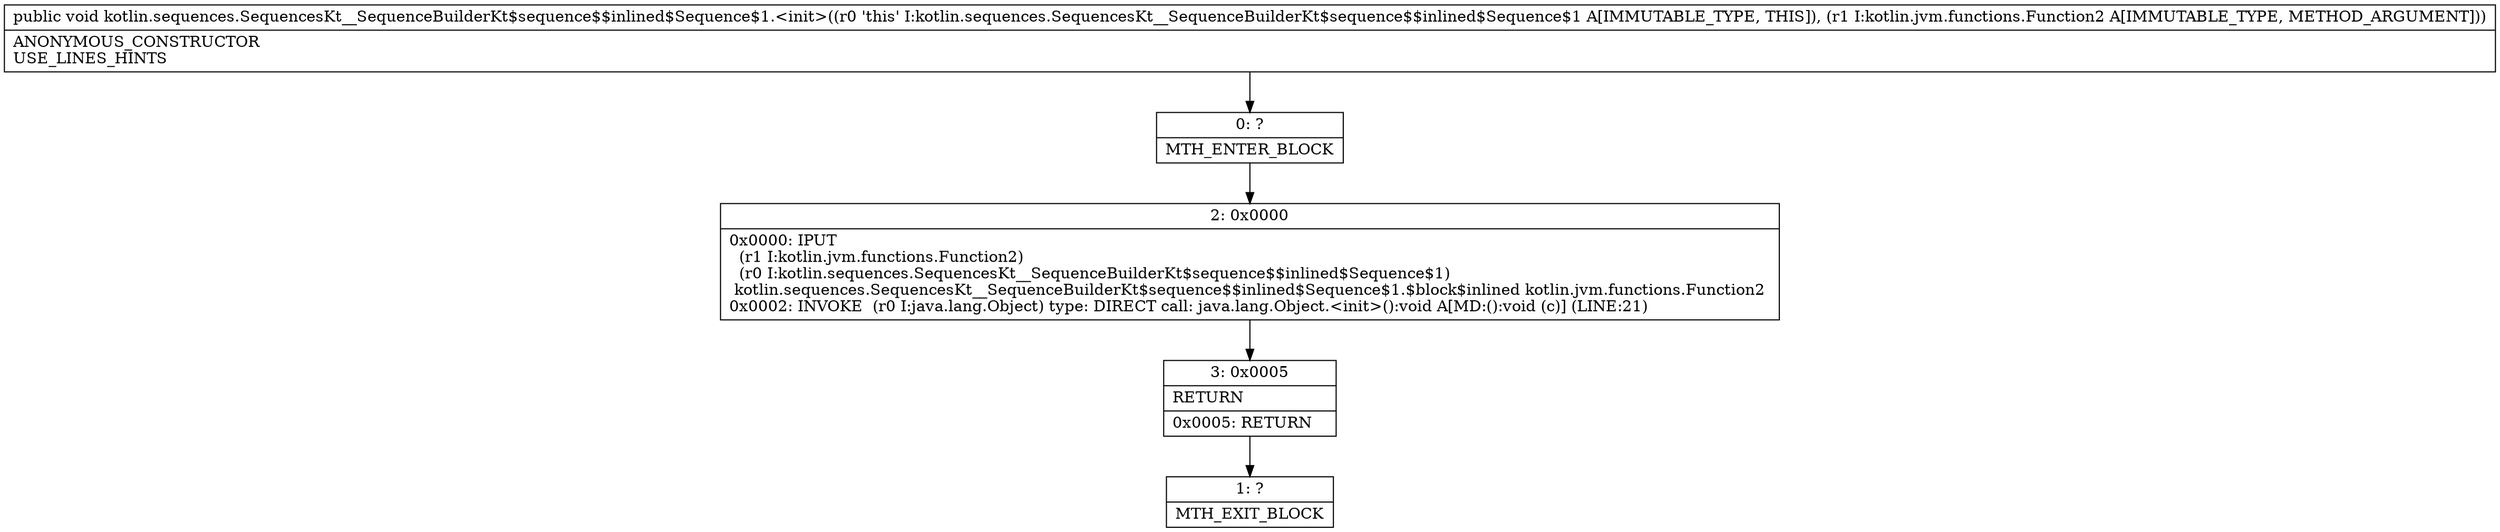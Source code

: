 digraph "CFG forkotlin.sequences.SequencesKt__SequenceBuilderKt$sequence$$inlined$Sequence$1.\<init\>(Lkotlin\/jvm\/functions\/Function2;)V" {
Node_0 [shape=record,label="{0\:\ ?|MTH_ENTER_BLOCK\l}"];
Node_2 [shape=record,label="{2\:\ 0x0000|0x0000: IPUT  \l  (r1 I:kotlin.jvm.functions.Function2)\l  (r0 I:kotlin.sequences.SequencesKt__SequenceBuilderKt$sequence$$inlined$Sequence$1)\l kotlin.sequences.SequencesKt__SequenceBuilderKt$sequence$$inlined$Sequence$1.$block$inlined kotlin.jvm.functions.Function2 \l0x0002: INVOKE  (r0 I:java.lang.Object) type: DIRECT call: java.lang.Object.\<init\>():void A[MD:():void (c)] (LINE:21)\l}"];
Node_3 [shape=record,label="{3\:\ 0x0005|RETURN\l|0x0005: RETURN   \l}"];
Node_1 [shape=record,label="{1\:\ ?|MTH_EXIT_BLOCK\l}"];
MethodNode[shape=record,label="{public void kotlin.sequences.SequencesKt__SequenceBuilderKt$sequence$$inlined$Sequence$1.\<init\>((r0 'this' I:kotlin.sequences.SequencesKt__SequenceBuilderKt$sequence$$inlined$Sequence$1 A[IMMUTABLE_TYPE, THIS]), (r1 I:kotlin.jvm.functions.Function2 A[IMMUTABLE_TYPE, METHOD_ARGUMENT]))  | ANONYMOUS_CONSTRUCTOR\lUSE_LINES_HINTS\l}"];
MethodNode -> Node_0;Node_0 -> Node_2;
Node_2 -> Node_3;
Node_3 -> Node_1;
}

